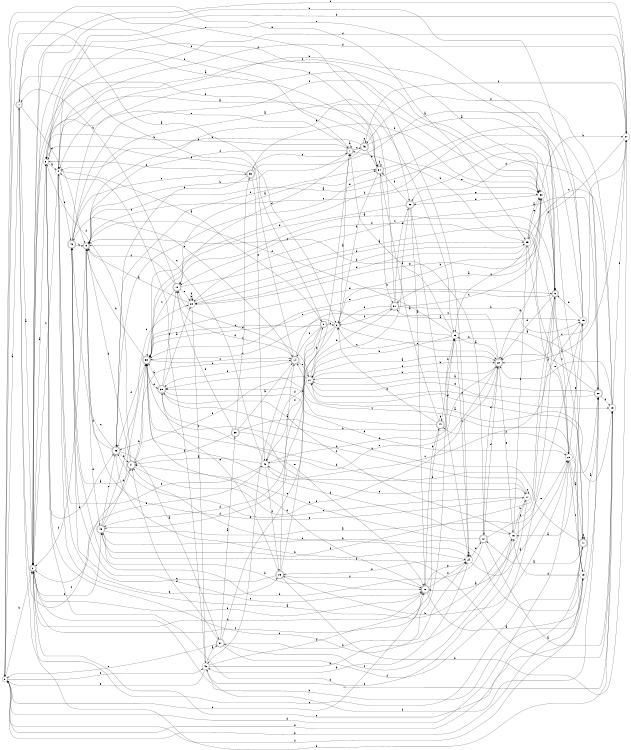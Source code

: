 digraph n38_8 {
__start0 [label="" shape="none"];

rankdir=LR;
size="8,5";

s0 [style="filled", color="black", fillcolor="white" shape="circle", label="0"];
s1 [style="rounded,filled", color="black", fillcolor="white" shape="doublecircle", label="1"];
s2 [style="rounded,filled", color="black", fillcolor="white" shape="doublecircle", label="2"];
s3 [style="filled", color="black", fillcolor="white" shape="circle", label="3"];
s4 [style="filled", color="black", fillcolor="white" shape="circle", label="4"];
s5 [style="rounded,filled", color="black", fillcolor="white" shape="doublecircle", label="5"];
s6 [style="filled", color="black", fillcolor="white" shape="circle", label="6"];
s7 [style="rounded,filled", color="black", fillcolor="white" shape="doublecircle", label="7"];
s8 [style="rounded,filled", color="black", fillcolor="white" shape="doublecircle", label="8"];
s9 [style="rounded,filled", color="black", fillcolor="white" shape="doublecircle", label="9"];
s10 [style="rounded,filled", color="black", fillcolor="white" shape="doublecircle", label="10"];
s11 [style="rounded,filled", color="black", fillcolor="white" shape="doublecircle", label="11"];
s12 [style="rounded,filled", color="black", fillcolor="white" shape="doublecircle", label="12"];
s13 [style="filled", color="black", fillcolor="white" shape="circle", label="13"];
s14 [style="rounded,filled", color="black", fillcolor="white" shape="doublecircle", label="14"];
s15 [style="filled", color="black", fillcolor="white" shape="circle", label="15"];
s16 [style="filled", color="black", fillcolor="white" shape="circle", label="16"];
s17 [style="filled", color="black", fillcolor="white" shape="circle", label="17"];
s18 [style="rounded,filled", color="black", fillcolor="white" shape="doublecircle", label="18"];
s19 [style="filled", color="black", fillcolor="white" shape="circle", label="19"];
s20 [style="rounded,filled", color="black", fillcolor="white" shape="doublecircle", label="20"];
s21 [style="filled", color="black", fillcolor="white" shape="circle", label="21"];
s22 [style="rounded,filled", color="black", fillcolor="white" shape="doublecircle", label="22"];
s23 [style="filled", color="black", fillcolor="white" shape="circle", label="23"];
s24 [style="filled", color="black", fillcolor="white" shape="circle", label="24"];
s25 [style="filled", color="black", fillcolor="white" shape="circle", label="25"];
s26 [style="rounded,filled", color="black", fillcolor="white" shape="doublecircle", label="26"];
s27 [style="filled", color="black", fillcolor="white" shape="circle", label="27"];
s28 [style="filled", color="black", fillcolor="white" shape="circle", label="28"];
s29 [style="filled", color="black", fillcolor="white" shape="circle", label="29"];
s30 [style="filled", color="black", fillcolor="white" shape="circle", label="30"];
s31 [style="rounded,filled", color="black", fillcolor="white" shape="doublecircle", label="31"];
s32 [style="rounded,filled", color="black", fillcolor="white" shape="doublecircle", label="32"];
s33 [style="rounded,filled", color="black", fillcolor="white" shape="doublecircle", label="33"];
s34 [style="rounded,filled", color="black", fillcolor="white" shape="doublecircle", label="34"];
s35 [style="rounded,filled", color="black", fillcolor="white" shape="doublecircle", label="35"];
s36 [style="rounded,filled", color="black", fillcolor="white" shape="doublecircle", label="36"];
s37 [style="rounded,filled", color="black", fillcolor="white" shape="doublecircle", label="37"];
s38 [style="rounded,filled", color="black", fillcolor="white" shape="doublecircle", label="38"];
s39 [style="rounded,filled", color="black", fillcolor="white" shape="doublecircle", label="39"];
s40 [style="filled", color="black", fillcolor="white" shape="circle", label="40"];
s41 [style="rounded,filled", color="black", fillcolor="white" shape="doublecircle", label="41"];
s42 [style="rounded,filled", color="black", fillcolor="white" shape="doublecircle", label="42"];
s43 [style="filled", color="black", fillcolor="white" shape="circle", label="43"];
s44 [style="rounded,filled", color="black", fillcolor="white" shape="doublecircle", label="44"];
s45 [style="rounded,filled", color="black", fillcolor="white" shape="doublecircle", label="45"];
s46 [style="rounded,filled", color="black", fillcolor="white" shape="doublecircle", label="46"];
s0 -> s1 [label="a"];
s0 -> s2 [label="b"];
s0 -> s18 [label="c"];
s0 -> s25 [label="d"];
s0 -> s32 [label="e"];
s0 -> s43 [label="f"];
s1 -> s2 [label="a"];
s1 -> s13 [label="b"];
s1 -> s41 [label="c"];
s1 -> s8 [label="d"];
s1 -> s29 [label="e"];
s1 -> s7 [label="f"];
s2 -> s3 [label="a"];
s2 -> s19 [label="b"];
s2 -> s11 [label="c"];
s2 -> s34 [label="d"];
s2 -> s20 [label="e"];
s2 -> s18 [label="f"];
s3 -> s4 [label="a"];
s3 -> s13 [label="b"];
s3 -> s16 [label="c"];
s3 -> s6 [label="d"];
s3 -> s36 [label="e"];
s3 -> s24 [label="f"];
s4 -> s5 [label="a"];
s4 -> s40 [label="b"];
s4 -> s2 [label="c"];
s4 -> s27 [label="d"];
s4 -> s26 [label="e"];
s4 -> s42 [label="f"];
s5 -> s0 [label="a"];
s5 -> s6 [label="b"];
s5 -> s33 [label="c"];
s5 -> s40 [label="d"];
s5 -> s14 [label="e"];
s5 -> s40 [label="f"];
s6 -> s7 [label="a"];
s6 -> s30 [label="b"];
s6 -> s33 [label="c"];
s6 -> s45 [label="d"];
s6 -> s22 [label="e"];
s6 -> s45 [label="f"];
s7 -> s7 [label="a"];
s7 -> s8 [label="b"];
s7 -> s46 [label="c"];
s7 -> s3 [label="d"];
s7 -> s2 [label="e"];
s7 -> s8 [label="f"];
s8 -> s9 [label="a"];
s8 -> s30 [label="b"];
s8 -> s9 [label="c"];
s8 -> s45 [label="d"];
s8 -> s17 [label="e"];
s8 -> s2 [label="f"];
s9 -> s10 [label="a"];
s9 -> s4 [label="b"];
s9 -> s25 [label="c"];
s9 -> s22 [label="d"];
s9 -> s33 [label="e"];
s9 -> s45 [label="f"];
s10 -> s11 [label="a"];
s10 -> s1 [label="b"];
s10 -> s33 [label="c"];
s10 -> s14 [label="d"];
s10 -> s28 [label="e"];
s10 -> s8 [label="f"];
s11 -> s12 [label="a"];
s11 -> s0 [label="b"];
s11 -> s35 [label="c"];
s11 -> s21 [label="d"];
s11 -> s11 [label="e"];
s11 -> s0 [label="f"];
s12 -> s13 [label="a"];
s12 -> s42 [label="b"];
s12 -> s8 [label="c"];
s12 -> s22 [label="d"];
s12 -> s41 [label="e"];
s12 -> s9 [label="f"];
s13 -> s14 [label="a"];
s13 -> s45 [label="b"];
s13 -> s29 [label="c"];
s13 -> s27 [label="d"];
s13 -> s22 [label="e"];
s13 -> s46 [label="f"];
s14 -> s15 [label="a"];
s14 -> s1 [label="b"];
s14 -> s42 [label="c"];
s14 -> s43 [label="d"];
s14 -> s21 [label="e"];
s14 -> s35 [label="f"];
s15 -> s16 [label="a"];
s15 -> s2 [label="b"];
s15 -> s40 [label="c"];
s15 -> s9 [label="d"];
s15 -> s3 [label="e"];
s15 -> s33 [label="f"];
s16 -> s4 [label="a"];
s16 -> s17 [label="b"];
s16 -> s37 [label="c"];
s16 -> s33 [label="d"];
s16 -> s25 [label="e"];
s16 -> s29 [label="f"];
s17 -> s18 [label="a"];
s17 -> s33 [label="b"];
s17 -> s17 [label="c"];
s17 -> s33 [label="d"];
s17 -> s36 [label="e"];
s17 -> s43 [label="f"];
s18 -> s19 [label="a"];
s18 -> s44 [label="b"];
s18 -> s2 [label="c"];
s18 -> s33 [label="d"];
s18 -> s24 [label="e"];
s18 -> s24 [label="f"];
s19 -> s20 [label="a"];
s19 -> s45 [label="b"];
s19 -> s35 [label="c"];
s19 -> s16 [label="d"];
s19 -> s36 [label="e"];
s19 -> s0 [label="f"];
s20 -> s21 [label="a"];
s20 -> s6 [label="b"];
s20 -> s28 [label="c"];
s20 -> s32 [label="d"];
s20 -> s21 [label="e"];
s20 -> s13 [label="f"];
s21 -> s22 [label="a"];
s21 -> s5 [label="b"];
s21 -> s13 [label="c"];
s21 -> s10 [label="d"];
s21 -> s22 [label="e"];
s21 -> s36 [label="f"];
s22 -> s23 [label="a"];
s22 -> s21 [label="b"];
s22 -> s31 [label="c"];
s22 -> s12 [label="d"];
s22 -> s16 [label="e"];
s22 -> s40 [label="f"];
s23 -> s20 [label="a"];
s23 -> s21 [label="b"];
s23 -> s24 [label="c"];
s23 -> s7 [label="d"];
s23 -> s33 [label="e"];
s23 -> s8 [label="f"];
s24 -> s25 [label="a"];
s24 -> s43 [label="b"];
s24 -> s24 [label="c"];
s24 -> s41 [label="d"];
s24 -> s12 [label="e"];
s24 -> s26 [label="f"];
s25 -> s11 [label="a"];
s25 -> s26 [label="b"];
s25 -> s19 [label="c"];
s25 -> s44 [label="d"];
s25 -> s15 [label="e"];
s25 -> s10 [label="f"];
s26 -> s14 [label="a"];
s26 -> s27 [label="b"];
s26 -> s42 [label="c"];
s26 -> s31 [label="d"];
s26 -> s35 [label="e"];
s26 -> s18 [label="f"];
s27 -> s2 [label="a"];
s27 -> s3 [label="b"];
s27 -> s22 [label="c"];
s27 -> s4 [label="d"];
s27 -> s28 [label="e"];
s27 -> s22 [label="f"];
s28 -> s8 [label="a"];
s28 -> s29 [label="b"];
s28 -> s43 [label="c"];
s28 -> s29 [label="d"];
s28 -> s28 [label="e"];
s28 -> s28 [label="f"];
s29 -> s30 [label="a"];
s29 -> s7 [label="b"];
s29 -> s23 [label="c"];
s29 -> s28 [label="d"];
s29 -> s30 [label="e"];
s29 -> s25 [label="f"];
s30 -> s31 [label="a"];
s30 -> s27 [label="b"];
s30 -> s9 [label="c"];
s30 -> s22 [label="d"];
s30 -> s32 [label="e"];
s30 -> s4 [label="f"];
s31 -> s3 [label="a"];
s31 -> s15 [label="b"];
s31 -> s30 [label="c"];
s31 -> s32 [label="d"];
s31 -> s6 [label="e"];
s31 -> s6 [label="f"];
s32 -> s18 [label="a"];
s32 -> s24 [label="b"];
s32 -> s21 [label="c"];
s32 -> s33 [label="d"];
s32 -> s30 [label="e"];
s32 -> s34 [label="f"];
s33 -> s34 [label="a"];
s33 -> s8 [label="b"];
s33 -> s14 [label="c"];
s33 -> s35 [label="d"];
s33 -> s9 [label="e"];
s33 -> s36 [label="f"];
s34 -> s2 [label="a"];
s34 -> s31 [label="b"];
s34 -> s0 [label="c"];
s34 -> s34 [label="d"];
s34 -> s30 [label="e"];
s34 -> s6 [label="f"];
s35 -> s28 [label="a"];
s35 -> s33 [label="b"];
s35 -> s16 [label="c"];
s35 -> s25 [label="d"];
s35 -> s18 [label="e"];
s35 -> s10 [label="f"];
s36 -> s37 [label="a"];
s36 -> s24 [label="b"];
s36 -> s8 [label="c"];
s36 -> s41 [label="d"];
s36 -> s34 [label="e"];
s36 -> s42 [label="f"];
s37 -> s38 [label="a"];
s37 -> s24 [label="b"];
s37 -> s7 [label="c"];
s37 -> s41 [label="d"];
s37 -> s0 [label="e"];
s37 -> s9 [label="f"];
s38 -> s14 [label="a"];
s38 -> s23 [label="b"];
s38 -> s39 [label="c"];
s38 -> s10 [label="d"];
s38 -> s17 [label="e"];
s38 -> s41 [label="f"];
s39 -> s20 [label="a"];
s39 -> s30 [label="b"];
s39 -> s7 [label="c"];
s39 -> s36 [label="d"];
s39 -> s40 [label="e"];
s39 -> s3 [label="f"];
s40 -> s41 [label="a"];
s40 -> s20 [label="b"];
s40 -> s8 [label="c"];
s40 -> s2 [label="d"];
s40 -> s22 [label="e"];
s40 -> s26 [label="f"];
s41 -> s42 [label="a"];
s41 -> s33 [label="b"];
s41 -> s14 [label="c"];
s41 -> s8 [label="d"];
s41 -> s22 [label="e"];
s41 -> s3 [label="f"];
s42 -> s23 [label="a"];
s42 -> s8 [label="b"];
s42 -> s18 [label="c"];
s42 -> s30 [label="d"];
s42 -> s39 [label="e"];
s42 -> s30 [label="f"];
s43 -> s37 [label="a"];
s43 -> s23 [label="b"];
s43 -> s4 [label="c"];
s43 -> s18 [label="d"];
s43 -> s0 [label="e"];
s43 -> s20 [label="f"];
s44 -> s34 [label="a"];
s44 -> s23 [label="b"];
s44 -> s2 [label="c"];
s44 -> s44 [label="d"];
s44 -> s6 [label="e"];
s44 -> s35 [label="f"];
s45 -> s15 [label="a"];
s45 -> s18 [label="b"];
s45 -> s28 [label="c"];
s45 -> s33 [label="d"];
s45 -> s36 [label="e"];
s45 -> s2 [label="f"];
s46 -> s9 [label="a"];
s46 -> s4 [label="b"];
s46 -> s46 [label="c"];
s46 -> s10 [label="d"];
s46 -> s34 [label="e"];
s46 -> s27 [label="f"];

}